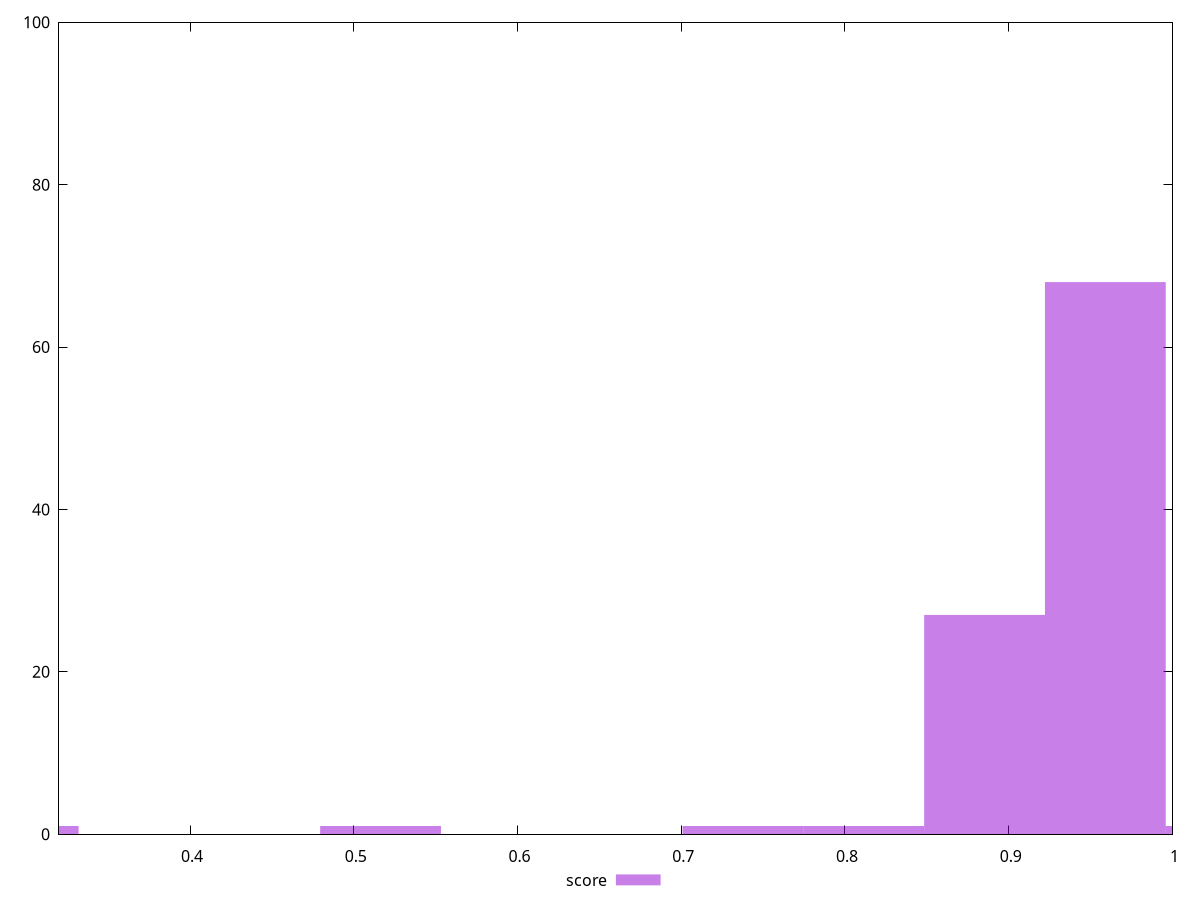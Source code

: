 reset

$score <<EOF
0.9589939435797592 68
0.8114564137982578 1
0.8852251786890085 27
0.516381354235255 1
0.737687648907507 1
1.03276270847051 1
0.29507505956300284 1
EOF

set key outside below
set boxwidth 0.07376876489075071
set xrange [0.32:1]
set yrange [0:100]
set trange [0:100]
set style fill transparent solid 0.5 noborder
set terminal svg size 640, 490 enhanced background rgb 'white'
set output "report/report_00029_2021-02-24T13-36-40.390Z/largest-contentful-paint/samples/music/score/histogram.svg"

plot $score title "score" with boxes

reset

